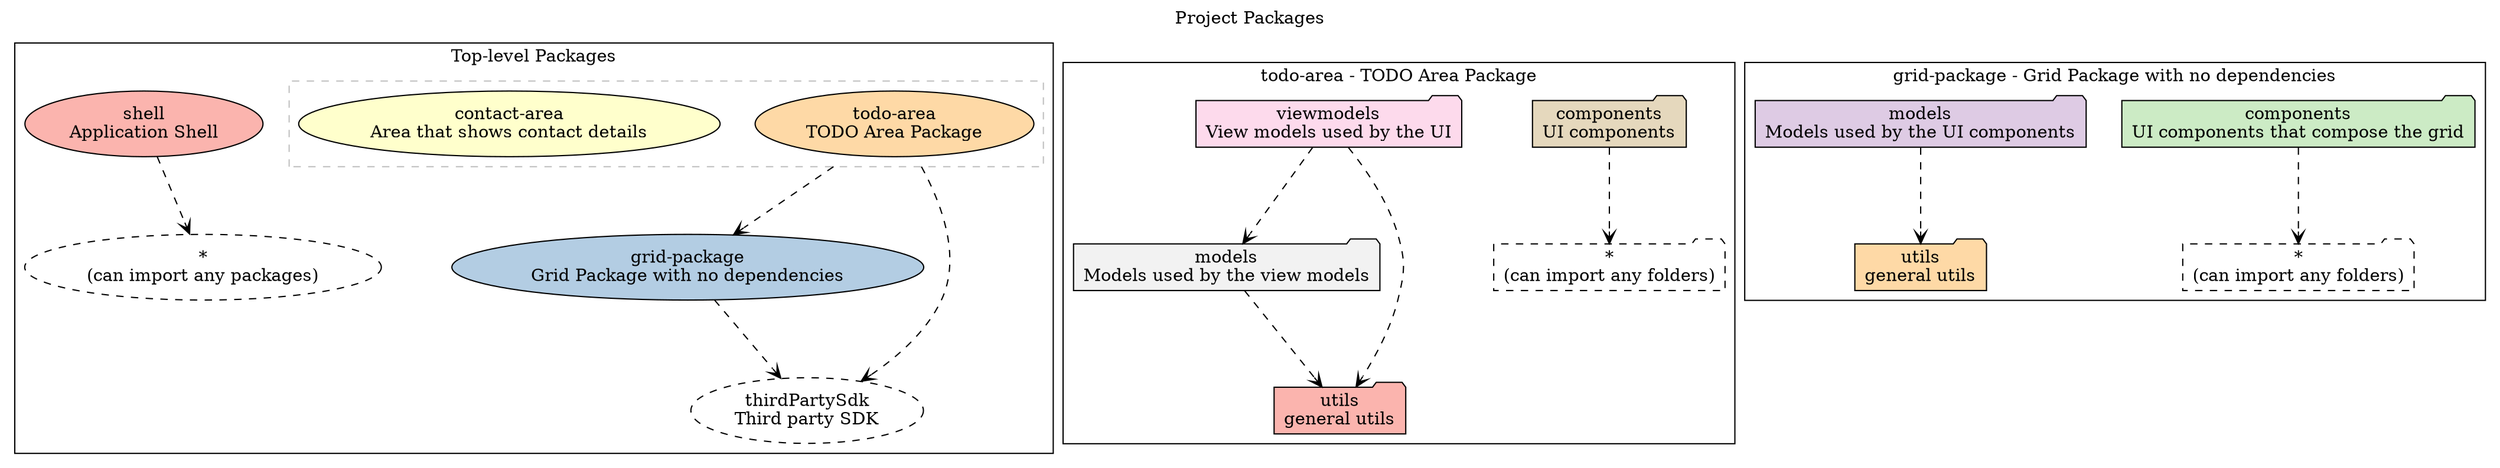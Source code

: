 /* Header ================================= */
/* auto-generated by tslint-folders-diagrams docs tool at January 9, 2022, 1:40 PM*/
digraph packages {
  /* Graph settings ================================= */
  graph [
    // needed to allow edge to have *cluster* as a destination:
    compound=true
    label = "Project Packages"
    labelloc = t
    
    //dpi = 200
    ranksep=0.65
    nodesep=0.40
    rankdir=TB
    
    style="filled"
    
    len=0
  ]
  
  /* Styling ================================= */
  graph [
    bgcolor="#FFFFFF"
    fillcolor="#FFFFFF"
  ]
  node [
    labeljust="l"
    colorscheme="pastel19"
    style=filled
    fillcolor=3
    shape=record
  ]
  
  edge [arrowhead="vee", arrowtail="vee", style=dashed, color="black"]
  
  /* Nodes and Clusters ================================= */
  subgraph cluster_C1 {
    labelloc = t
    
    node [shape="oval"]
    label = "Top-level Packages"
    {
    P1 [label="shell
Application Shell" fillcolor=1]
    }
    
    
    {
    P2 [label="grid-package
Grid Package with no dependencies" fillcolor=2]
    }
    
    
    {
    node [style=dashed]
    P3 [label="thirdPartySdk
Third party SDK" fillcolor=3]
    }
    
    
    {
    node [style=dashed]
    P4 [label="*
(can import any packages)" fillcolor=4]
    }
    
    
    subgraph cluster_C2 {
      labelloc = t
      
      color = gray
      style=dashed
      label = ""
      {
      P5 [label="todo-area
TODO Area Package" fillcolor=5]
      }
      
      
      {
      P6 [label="contact-area
Area that shows contact details" fillcolor=6]
      }
      
      
    }
    
  }
  
  subgraph cluster_C3 {
    labelloc = t
    
    node [shape="folder"]
    label = "todo-area - TODO Area Package"
    {
    P7 [label="components
UI components" fillcolor=7]
    }
    
    
    {
    P8 [label="viewmodels
View models used by the UI" fillcolor=8]
    }
    
    
    {
    P9 [label="models
Models used by the view models" fillcolor=9]
    }
    
    
    {
    P10 [label="utils
general utils" fillcolor=1]
    }
    
    
    {
    node [style=dashed]
    P11 [label="*
(can import any folders)" fillcolor=2]
    }
    
    
  }
  
  subgraph cluster_C4 {
    labelloc = t
    
    node [shape="folder"]
    label = "grid-package - Grid Package with no dependencies"
    {
    P12 [label="components
UI components that compose the grid" fillcolor=3]
    }
    
    
    {
    P13 [label="models
Models used by the UI components" fillcolor=4]
    }
    
    
    {
    P14 [label="utils
general utils" fillcolor=5]
    }
    
    
    {
    node [style=dashed]
    P15 [label="*
(can import any folders)" fillcolor=6]
    }
    
    
  }
  
  
  /* Edges ================================= */
  P1-> P4 [label=" " ]
  P5-> P2 [label=" "  ltail=cluster_C2]
  P2-> P3 [label=" " ]
  P5-> P3 [label=" "  ltail=cluster_C2]
  P7-> P11 [label=" " ]
  P8-> P9 [label=" " ]
  P8-> P10 [label=" " ]
  P9-> P10 [label=" " ]
  P12-> P15 [label=" " ]
  P13-> P14 [label=" " ]
  
}
